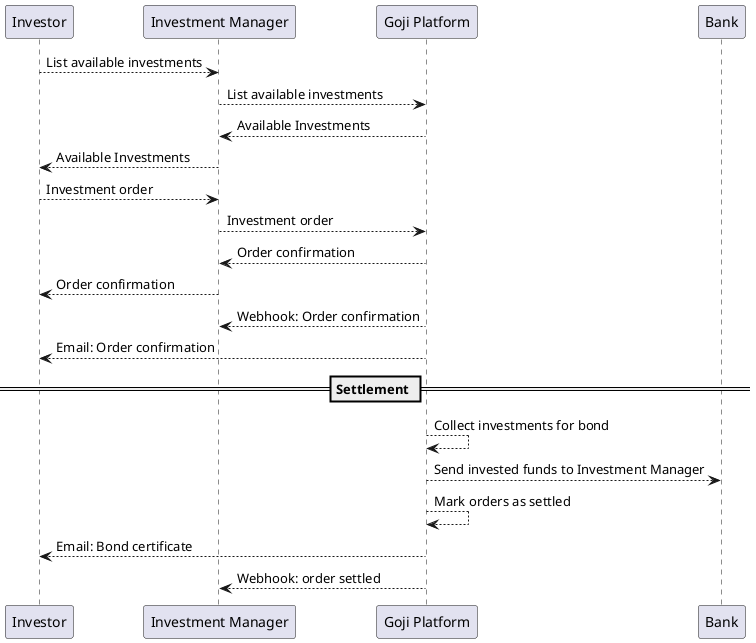 @startuml
Investor --> "Investment Manager": List available investments
"Investment Manager" --> "Goji Platform": List available investments
"Goji Platform" --> "Investment Manager": Available Investments
"Investment Manager" --> Investor: Available Investments
"Investor" --> "Investment Manager": Investment order
"Investment Manager" --> "Goji Platform": Investment order
"Goji Platform" --> "Investment Manager": Order confirmation
"Investment Manager" --> Investor: Order confirmation
"Goji Platform" --> "Investment Manager": Webhook: Order confirmation
"Goji Platform" --> Investor: Email: Order confirmation

== Settlement ==
"Goji Platform" --> "Goji Platform": Collect investments for bond
"Goji Platform" --> Bank: Send invested funds to Investment Manager
"Goji Platform" --> "Goji Platform": Mark orders as settled
"Goji Platform" --> Investor: Email: Bond certificate
"Goji Platform" --> "Investment Manager": Webhook: order settled

@enduml